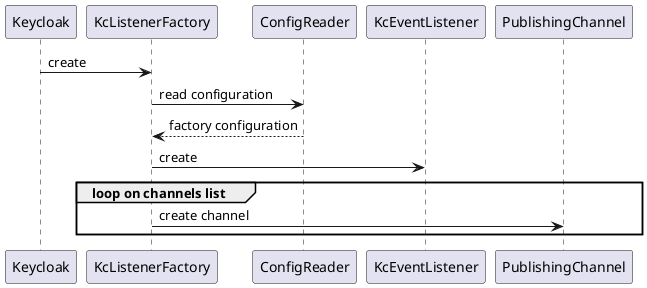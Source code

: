 @startuml

participant Keycloak
participant KcListenerFactory
participant ConfigReader
participant KcEventListener
participant PublishingChannel

Keycloak -> KcListenerFactory : create
KcListenerFactory -> ConfigReader: read configuration
ConfigReader --> KcListenerFactory: factory configuration
KcListenerFactory -> KcEventListener: create

group loop on channels list
    KcListenerFactory -> PublishingChannel: create channel
end

@enduml